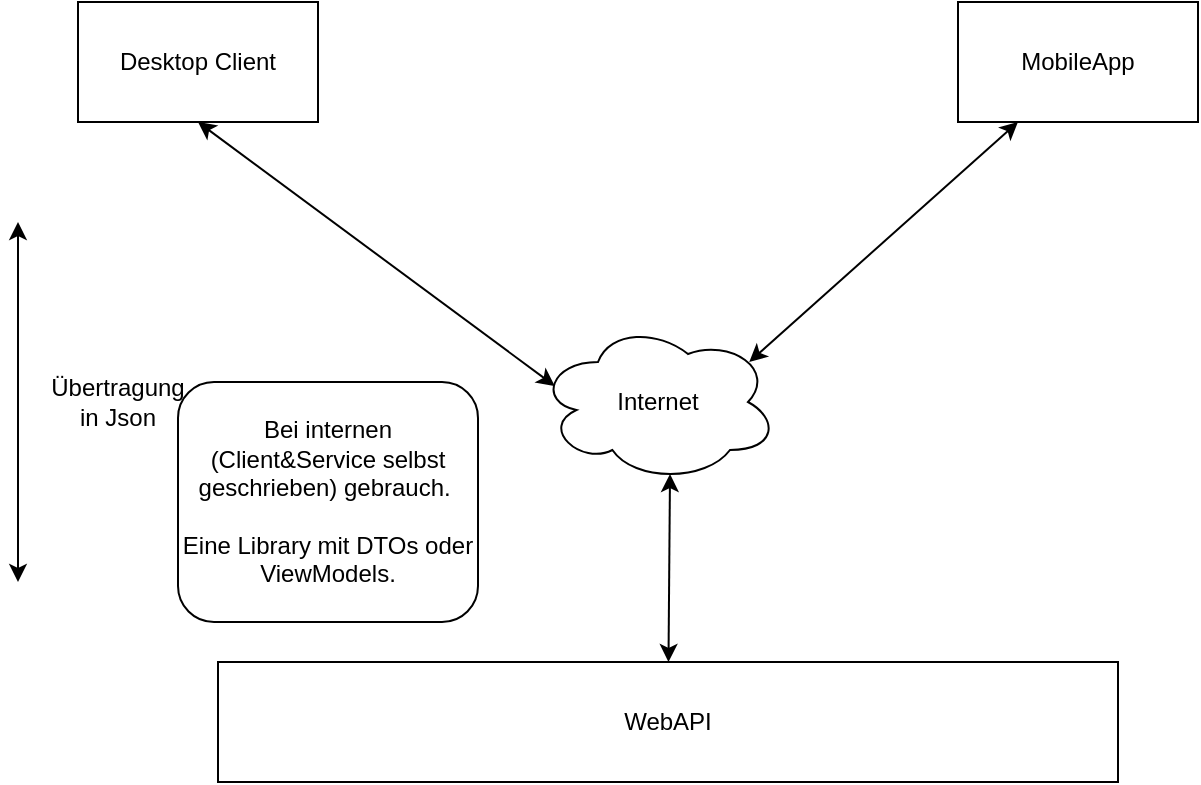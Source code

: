 <mxfile version="14.6.9" type="device"><diagram id="6_WiT-Rfobxz7XikDoTI" name="Page-1"><mxGraphModel dx="782" dy="469" grid="1" gridSize="10" guides="1" tooltips="1" connect="1" arrows="1" fold="1" page="1" pageScale="1" pageWidth="827" pageHeight="1169" math="0" shadow="0"><root><mxCell id="0"/><mxCell id="1" parent="0"/><mxCell id="ifm_cFfhoHaRC3JGUfRC-1" value="WebAPI" style="rounded=0;whiteSpace=wrap;html=1;" vertex="1" parent="1"><mxGeometry x="170" y="510" width="450" height="60" as="geometry"/></mxCell><mxCell id="ifm_cFfhoHaRC3JGUfRC-2" value="Internet" style="ellipse;shape=cloud;whiteSpace=wrap;html=1;" vertex="1" parent="1"><mxGeometry x="330" y="340" width="120" height="80" as="geometry"/></mxCell><mxCell id="ifm_cFfhoHaRC3JGUfRC-3" value="Desktop Client" style="rounded=0;whiteSpace=wrap;html=1;" vertex="1" parent="1"><mxGeometry x="100" y="180" width="120" height="60" as="geometry"/></mxCell><mxCell id="ifm_cFfhoHaRC3JGUfRC-4" value="MobileApp" style="rounded=0;whiteSpace=wrap;html=1;" vertex="1" parent="1"><mxGeometry x="540" y="180" width="120" height="60" as="geometry"/></mxCell><mxCell id="ifm_cFfhoHaRC3JGUfRC-7" value="" style="endArrow=classic;startArrow=classic;html=1;entryX=0.25;entryY=1;entryDx=0;entryDy=0;exitX=0.88;exitY=0.25;exitDx=0;exitDy=0;exitPerimeter=0;" edge="1" parent="1" source="ifm_cFfhoHaRC3JGUfRC-2" target="ifm_cFfhoHaRC3JGUfRC-4"><mxGeometry width="50" height="50" relative="1" as="geometry"><mxPoint x="380" y="420" as="sourcePoint"/><mxPoint x="430" y="370" as="targetPoint"/></mxGeometry></mxCell><mxCell id="ifm_cFfhoHaRC3JGUfRC-8" value="" style="endArrow=classic;startArrow=classic;html=1;exitX=0.55;exitY=0.95;exitDx=0;exitDy=0;exitPerimeter=0;" edge="1" parent="1" source="ifm_cFfhoHaRC3JGUfRC-2" target="ifm_cFfhoHaRC3JGUfRC-1"><mxGeometry width="50" height="50" relative="1" as="geometry"><mxPoint x="380" y="420" as="sourcePoint"/><mxPoint x="430" y="370" as="targetPoint"/></mxGeometry></mxCell><mxCell id="ifm_cFfhoHaRC3JGUfRC-9" value="" style="endArrow=classic;startArrow=classic;html=1;exitX=0.5;exitY=1;exitDx=0;exitDy=0;entryX=0.07;entryY=0.4;entryDx=0;entryDy=0;entryPerimeter=0;" edge="1" parent="1" source="ifm_cFfhoHaRC3JGUfRC-3" target="ifm_cFfhoHaRC3JGUfRC-2"><mxGeometry width="50" height="50" relative="1" as="geometry"><mxPoint x="380" y="420" as="sourcePoint"/><mxPoint x="430" y="370" as="targetPoint"/></mxGeometry></mxCell><mxCell id="ifm_cFfhoHaRC3JGUfRC-10" value="" style="endArrow=classic;startArrow=classic;html=1;" edge="1" parent="1"><mxGeometry width="50" height="50" relative="1" as="geometry"><mxPoint x="70" y="470" as="sourcePoint"/><mxPoint x="70" y="290" as="targetPoint"/></mxGeometry></mxCell><mxCell id="ifm_cFfhoHaRC3JGUfRC-12" value="Übertragung in Json" style="text;html=1;strokeColor=none;fillColor=none;align=center;verticalAlign=middle;whiteSpace=wrap;rounded=0;" vertex="1" parent="1"><mxGeometry x="100" y="370" width="40" height="20" as="geometry"/></mxCell><mxCell id="ifm_cFfhoHaRC3JGUfRC-13" value="Bei internen (Client&amp;amp;Service selbst geschrieben) gebrauch.&amp;nbsp;&lt;br&gt;&lt;br&gt;Eine Library mit DTOs oder ViewModels.&lt;br&gt;" style="rounded=1;whiteSpace=wrap;html=1;" vertex="1" parent="1"><mxGeometry x="150" y="370" width="150" height="120" as="geometry"/></mxCell></root></mxGraphModel></diagram></mxfile>